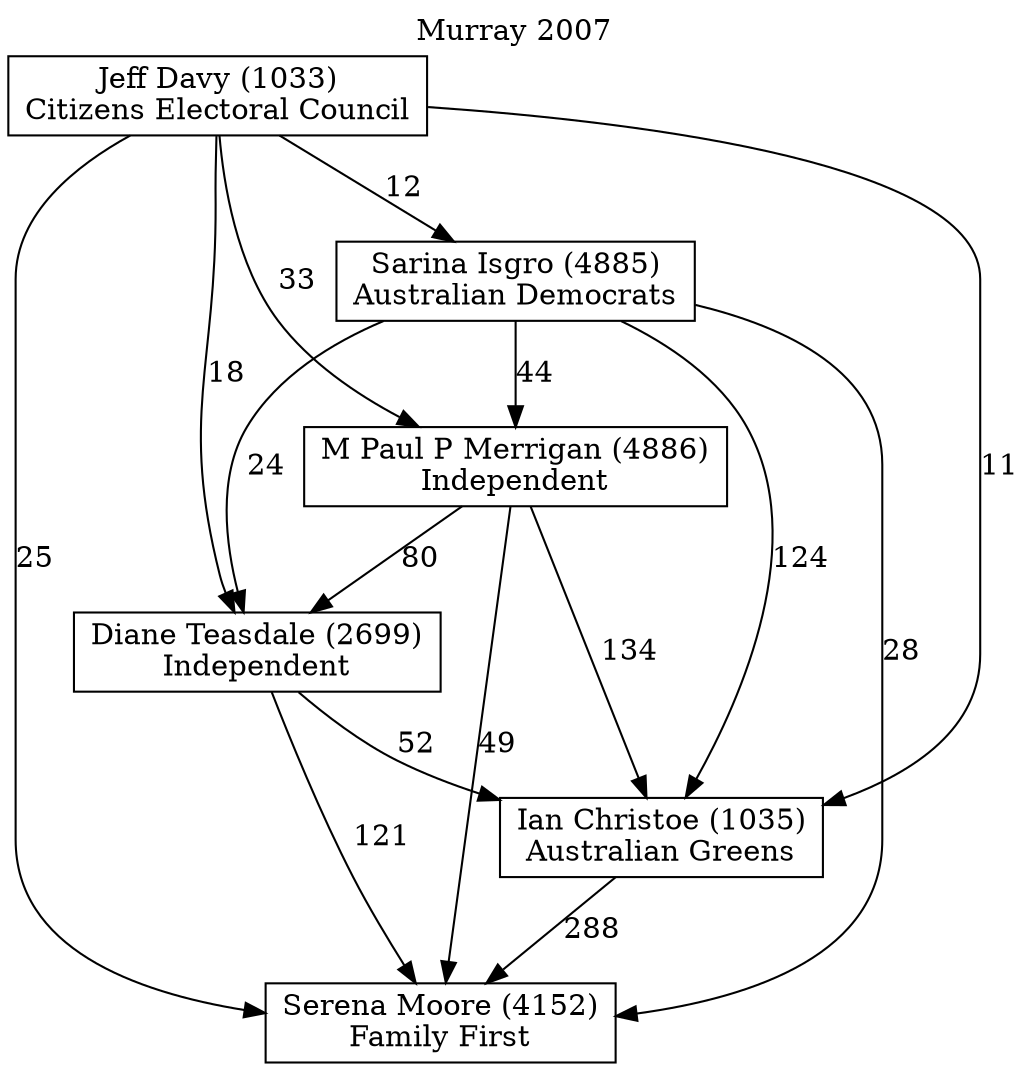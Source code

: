 // House preference flow
digraph "Serena Moore (4152)_Murray_2007" {
	graph [label="Murray 2007" labelloc=t mclimit=10]
	node [shape=box]
	"Serena Moore (4152)" [label="Serena Moore (4152)
Family First"]
	"Ian Christoe (1035)" [label="Ian Christoe (1035)
Australian Greens"]
	"Diane Teasdale (2699)" [label="Diane Teasdale (2699)
Independent"]
	"M Paul P Merrigan (4886)" [label="M Paul P Merrigan (4886)
Independent"]
	"Sarina Isgro (4885)" [label="Sarina Isgro (4885)
Australian Democrats"]
	"Jeff Davy (1033)" [label="Jeff Davy (1033)
Citizens Electoral Council"]
	"Ian Christoe (1035)" -> "Serena Moore (4152)" [label=288]
	"Diane Teasdale (2699)" -> "Ian Christoe (1035)" [label=52]
	"M Paul P Merrigan (4886)" -> "Diane Teasdale (2699)" [label=80]
	"Sarina Isgro (4885)" -> "M Paul P Merrigan (4886)" [label=44]
	"Jeff Davy (1033)" -> "Sarina Isgro (4885)" [label=12]
	"Diane Teasdale (2699)" -> "Serena Moore (4152)" [label=121]
	"M Paul P Merrigan (4886)" -> "Serena Moore (4152)" [label=49]
	"Sarina Isgro (4885)" -> "Serena Moore (4152)" [label=28]
	"Jeff Davy (1033)" -> "Serena Moore (4152)" [label=25]
	"Jeff Davy (1033)" -> "M Paul P Merrigan (4886)" [label=33]
	"Sarina Isgro (4885)" -> "Diane Teasdale (2699)" [label=24]
	"Jeff Davy (1033)" -> "Diane Teasdale (2699)" [label=18]
	"M Paul P Merrigan (4886)" -> "Ian Christoe (1035)" [label=134]
	"Sarina Isgro (4885)" -> "Ian Christoe (1035)" [label=124]
	"Jeff Davy (1033)" -> "Ian Christoe (1035)" [label=11]
}
